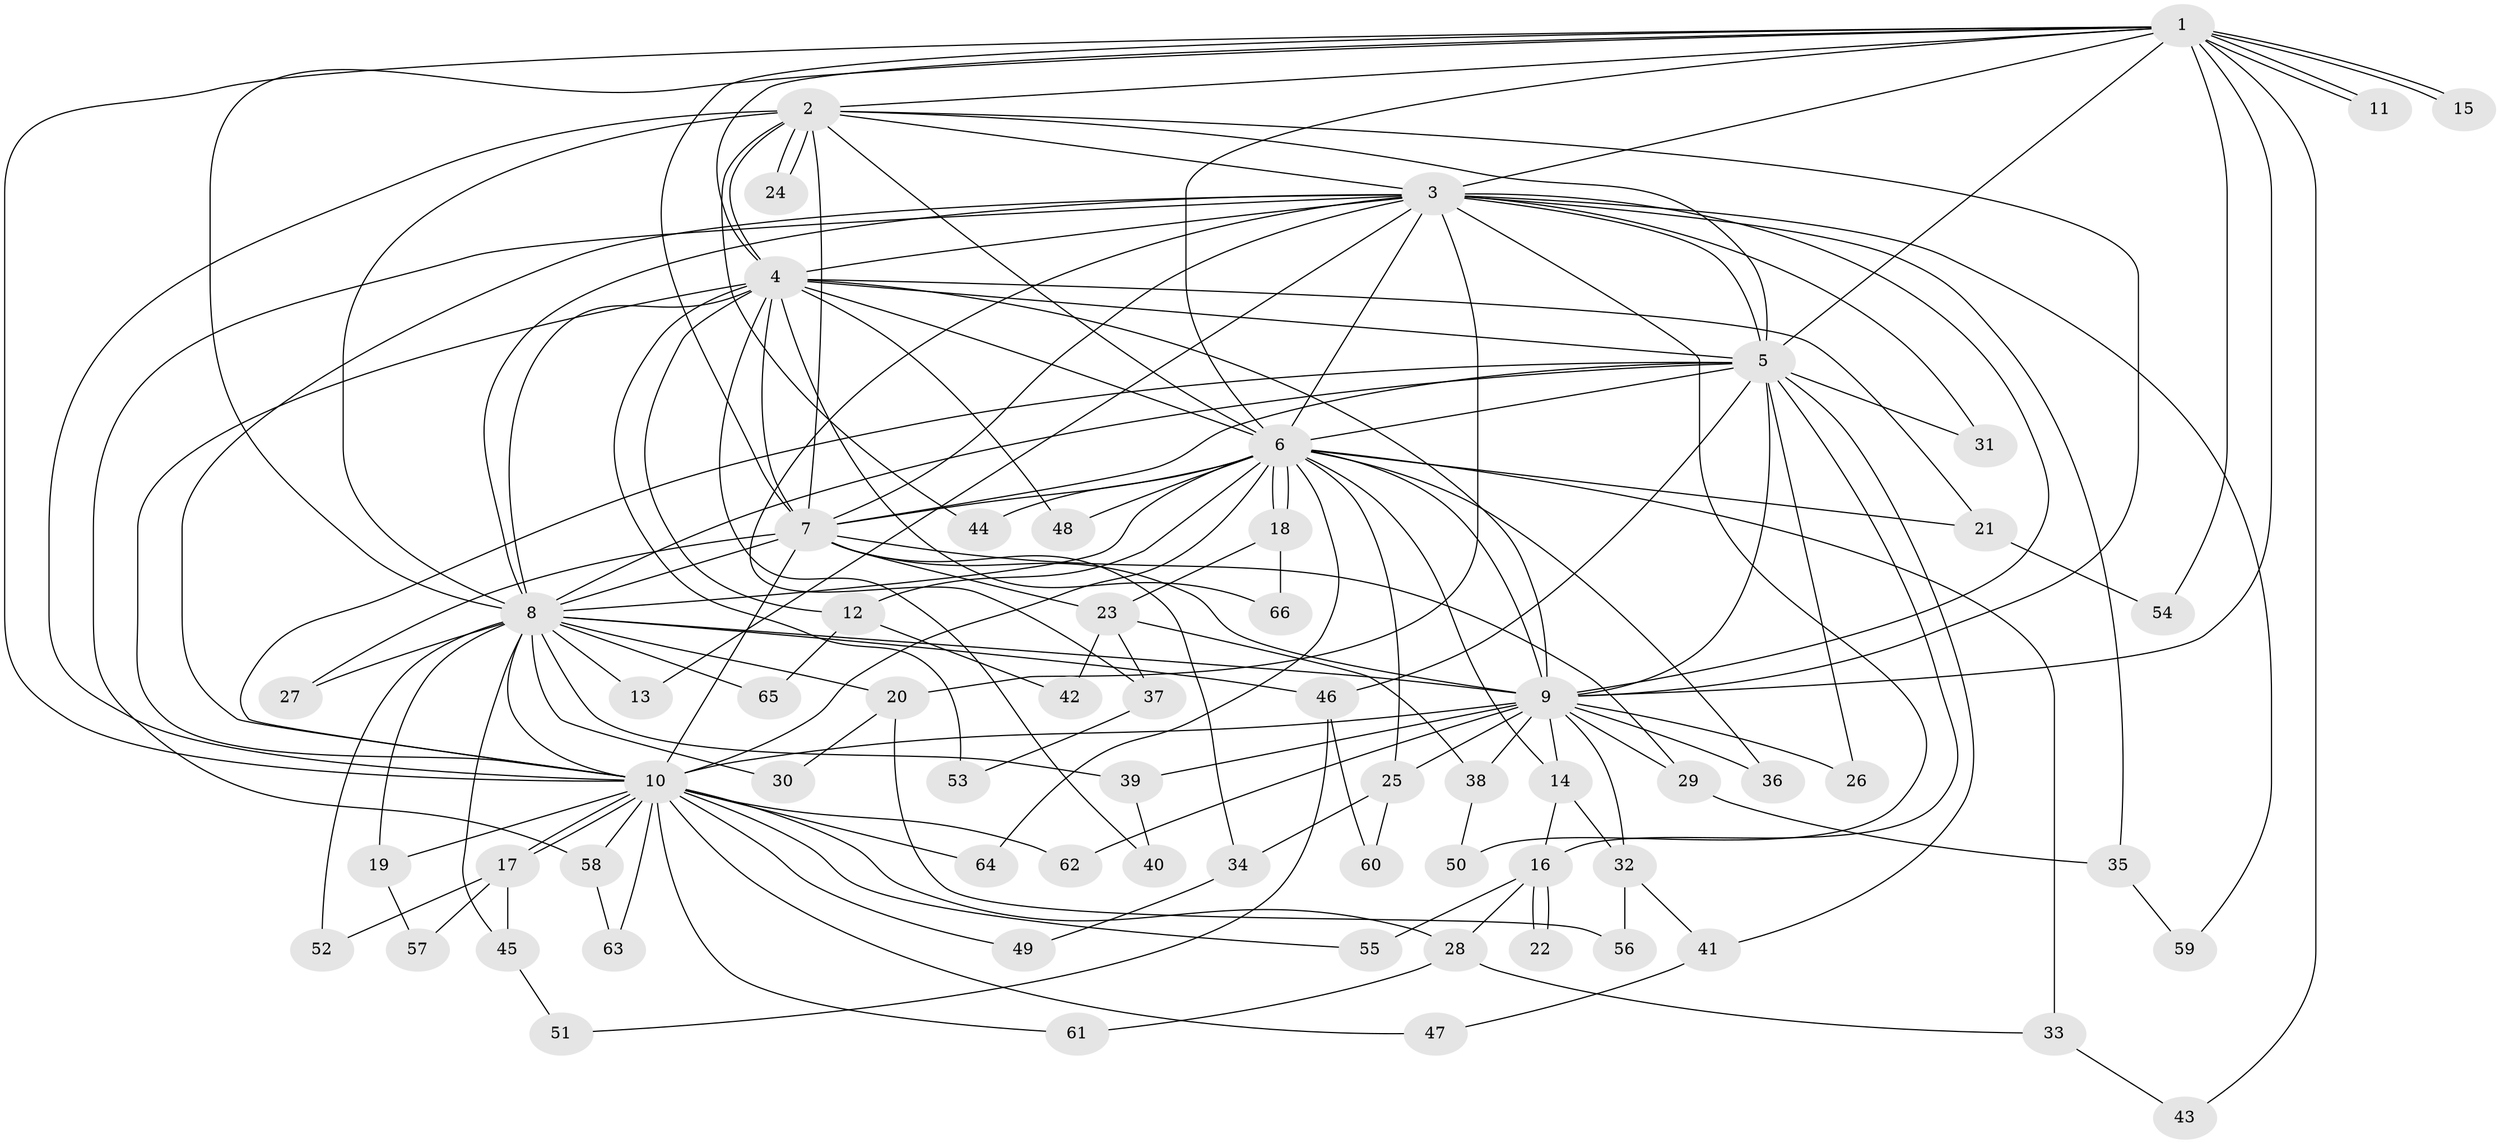 // Generated by graph-tools (version 1.1) at 2025/10/02/27/25 16:10:59]
// undirected, 66 vertices, 157 edges
graph export_dot {
graph [start="1"]
  node [color=gray90,style=filled];
  1;
  2;
  3;
  4;
  5;
  6;
  7;
  8;
  9;
  10;
  11;
  12;
  13;
  14;
  15;
  16;
  17;
  18;
  19;
  20;
  21;
  22;
  23;
  24;
  25;
  26;
  27;
  28;
  29;
  30;
  31;
  32;
  33;
  34;
  35;
  36;
  37;
  38;
  39;
  40;
  41;
  42;
  43;
  44;
  45;
  46;
  47;
  48;
  49;
  50;
  51;
  52;
  53;
  54;
  55;
  56;
  57;
  58;
  59;
  60;
  61;
  62;
  63;
  64;
  65;
  66;
  1 -- 2;
  1 -- 3;
  1 -- 4;
  1 -- 5;
  1 -- 6;
  1 -- 7;
  1 -- 8;
  1 -- 9;
  1 -- 10;
  1 -- 11;
  1 -- 11;
  1 -- 15;
  1 -- 15;
  1 -- 43;
  1 -- 54;
  2 -- 3;
  2 -- 4;
  2 -- 5;
  2 -- 6;
  2 -- 7;
  2 -- 8;
  2 -- 9;
  2 -- 10;
  2 -- 24;
  2 -- 24;
  2 -- 44;
  3 -- 4;
  3 -- 5;
  3 -- 6;
  3 -- 7;
  3 -- 8;
  3 -- 9;
  3 -- 10;
  3 -- 13;
  3 -- 20;
  3 -- 31;
  3 -- 35;
  3 -- 37;
  3 -- 50;
  3 -- 58;
  3 -- 59;
  4 -- 5;
  4 -- 6;
  4 -- 7;
  4 -- 8;
  4 -- 9;
  4 -- 10;
  4 -- 12;
  4 -- 21;
  4 -- 40;
  4 -- 48;
  4 -- 53;
  4 -- 66;
  5 -- 6;
  5 -- 7;
  5 -- 8;
  5 -- 9;
  5 -- 10;
  5 -- 16;
  5 -- 26;
  5 -- 31;
  5 -- 41;
  5 -- 46;
  6 -- 7;
  6 -- 8;
  6 -- 9;
  6 -- 10;
  6 -- 12;
  6 -- 14;
  6 -- 18;
  6 -- 18;
  6 -- 21;
  6 -- 25;
  6 -- 33;
  6 -- 36;
  6 -- 44;
  6 -- 48;
  6 -- 64;
  7 -- 8;
  7 -- 9;
  7 -- 10;
  7 -- 23;
  7 -- 27;
  7 -- 29;
  7 -- 34;
  8 -- 9;
  8 -- 10;
  8 -- 13;
  8 -- 19;
  8 -- 20;
  8 -- 27;
  8 -- 30;
  8 -- 39;
  8 -- 45;
  8 -- 46;
  8 -- 52;
  8 -- 65;
  9 -- 10;
  9 -- 14;
  9 -- 25;
  9 -- 26;
  9 -- 29;
  9 -- 32;
  9 -- 36;
  9 -- 38;
  9 -- 39;
  9 -- 62;
  10 -- 17;
  10 -- 17;
  10 -- 19;
  10 -- 28;
  10 -- 47;
  10 -- 49;
  10 -- 55;
  10 -- 58;
  10 -- 61;
  10 -- 62;
  10 -- 63;
  10 -- 64;
  12 -- 42;
  12 -- 65;
  14 -- 16;
  14 -- 32;
  16 -- 22;
  16 -- 22;
  16 -- 28;
  16 -- 55;
  17 -- 45;
  17 -- 52;
  17 -- 57;
  18 -- 23;
  18 -- 66;
  19 -- 57;
  20 -- 30;
  20 -- 56;
  21 -- 54;
  23 -- 37;
  23 -- 38;
  23 -- 42;
  25 -- 34;
  25 -- 60;
  28 -- 33;
  28 -- 61;
  29 -- 35;
  32 -- 41;
  32 -- 56;
  33 -- 43;
  34 -- 49;
  35 -- 59;
  37 -- 53;
  38 -- 50;
  39 -- 40;
  41 -- 47;
  45 -- 51;
  46 -- 51;
  46 -- 60;
  58 -- 63;
}

